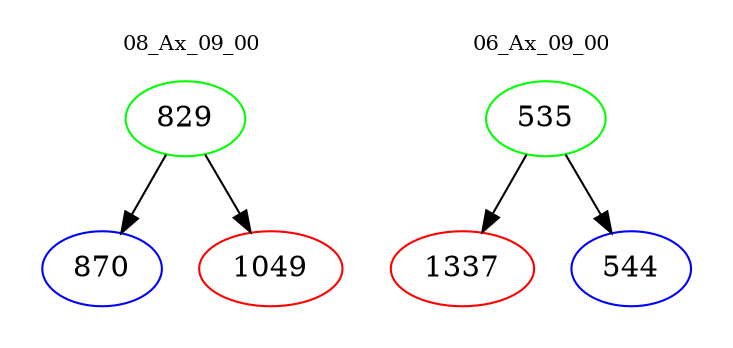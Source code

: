 digraph{
subgraph cluster_0 {
color = white
label = "08_Ax_09_00";
fontsize=10;
T0_829 [label="829", color="green"]
T0_829 -> T0_870 [color="black"]
T0_870 [label="870", color="blue"]
T0_829 -> T0_1049 [color="black"]
T0_1049 [label="1049", color="red"]
}
subgraph cluster_1 {
color = white
label = "06_Ax_09_00";
fontsize=10;
T1_535 [label="535", color="green"]
T1_535 -> T1_1337 [color="black"]
T1_1337 [label="1337", color="red"]
T1_535 -> T1_544 [color="black"]
T1_544 [label="544", color="blue"]
}
}
